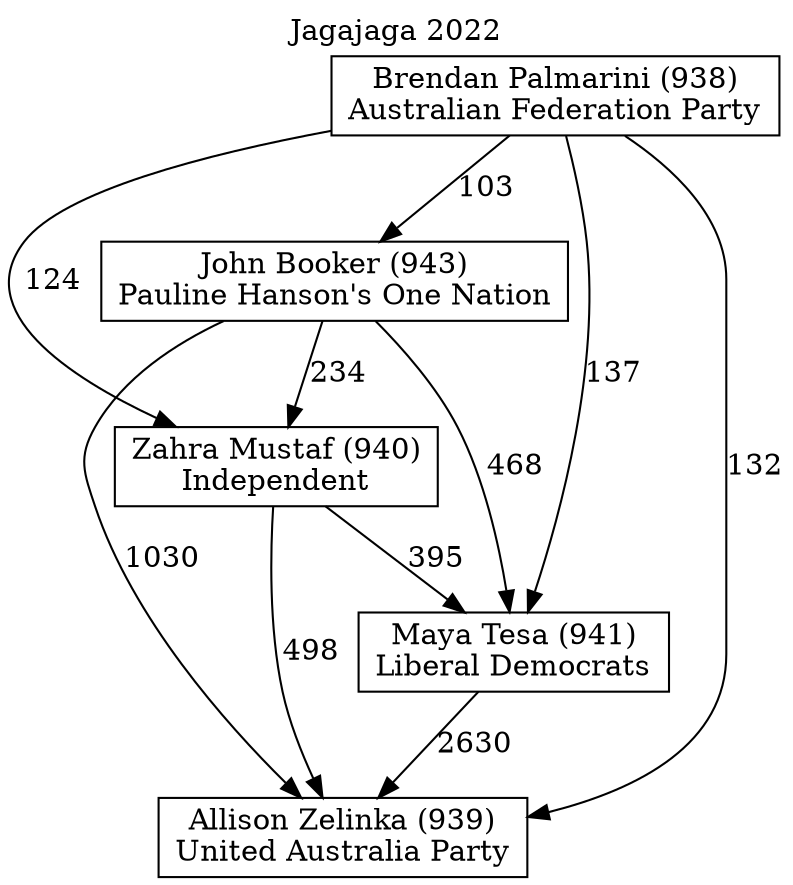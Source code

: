 // House preference flow
digraph "Allison Zelinka (939)_Jagajaga_2022" {
	graph [label="Jagajaga 2022" labelloc=t mclimit=10]
	node [shape=box]
	"Maya Tesa (941)" [label="Maya Tesa (941)
Liberal Democrats"]
	"Allison Zelinka (939)" [label="Allison Zelinka (939)
United Australia Party"]
	"John Booker (943)" [label="John Booker (943)
Pauline Hanson's One Nation"]
	"Zahra Mustaf (940)" [label="Zahra Mustaf (940)
Independent"]
	"Brendan Palmarini (938)" [label="Brendan Palmarini (938)
Australian Federation Party"]
	"John Booker (943)" -> "Zahra Mustaf (940)" [label=234]
	"Brendan Palmarini (938)" -> "Allison Zelinka (939)" [label=132]
	"Brendan Palmarini (938)" -> "Zahra Mustaf (940)" [label=124]
	"Maya Tesa (941)" -> "Allison Zelinka (939)" [label=2630]
	"Zahra Mustaf (940)" -> "Maya Tesa (941)" [label=395]
	"John Booker (943)" -> "Allison Zelinka (939)" [label=1030]
	"Brendan Palmarini (938)" -> "John Booker (943)" [label=103]
	"John Booker (943)" -> "Maya Tesa (941)" [label=468]
	"Brendan Palmarini (938)" -> "Maya Tesa (941)" [label=137]
	"Zahra Mustaf (940)" -> "Allison Zelinka (939)" [label=498]
}

